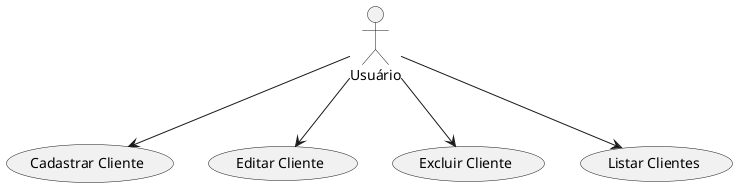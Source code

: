 @startuml
actor "Usuário" as User

usecase "Cadastrar Cliente" as UC_CadastrarCliente
usecase "Editar Cliente" as UC_EditarCliente
usecase "Excluir Cliente" as UC_ExcluirCliente
usecase "Listar Clientes" as UC_ListarClientes

User --> UC_CadastrarCliente
User --> UC_EditarCliente
User --> UC_ExcluirCliente
User --> UC_ListarClientes

@enduml
